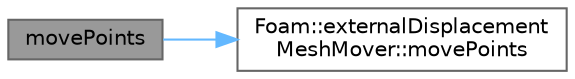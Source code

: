 digraph "movePoints"
{
 // LATEX_PDF_SIZE
  bgcolor="transparent";
  edge [fontname=Helvetica,fontsize=10,labelfontname=Helvetica,labelfontsize=10];
  node [fontname=Helvetica,fontsize=10,shape=box,height=0.2,width=0.4];
  rankdir="LR";
  Node1 [id="Node000001",label="movePoints",height=0.2,width=0.4,color="gray40", fillcolor="grey60", style="filled", fontcolor="black",tooltip=" "];
  Node1 -> Node2 [id="edge1_Node000001_Node000002",color="steelblue1",style="solid",tooltip=" "];
  Node2 [id="Node000002",label="Foam::externalDisplacement\lMeshMover::movePoints",height=0.2,width=0.4,color="grey40", fillcolor="white", style="filled",URL="$classFoam_1_1externalDisplacementMeshMover.html#ab62834098bae1d3887f578c700754f39",tooltip=" "];
}
